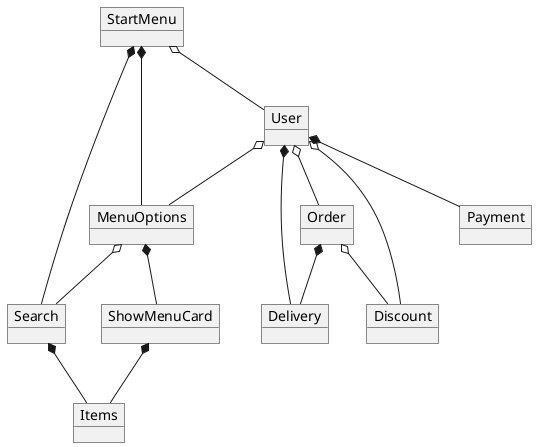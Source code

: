 @startuml
'https://plantuml.com/object-diagram

object StartMenu
object User
object MenuOptions
object Search
object Order
object Delivery
object Discount
object Payment
object ShowMenuCard
object Items

StartMenu o-- User
StartMenu *-- MenuOptions
StartMenu *-- Search

Search *-- Items

MenuOptions o-- Search
MenuOptions *-- ShowMenuCard

ShowMenuCard *-- Items

User *-- Payment
User o-- Discount
User o-- Order
User *-- Delivery
User o-- MenuOptions

Order *-- Delivery
Order o-- Discount

@enduml

extends <|-- (is-a)
composition *-- (must-have)
Aggregation o-- (can-have)
Associering <--

